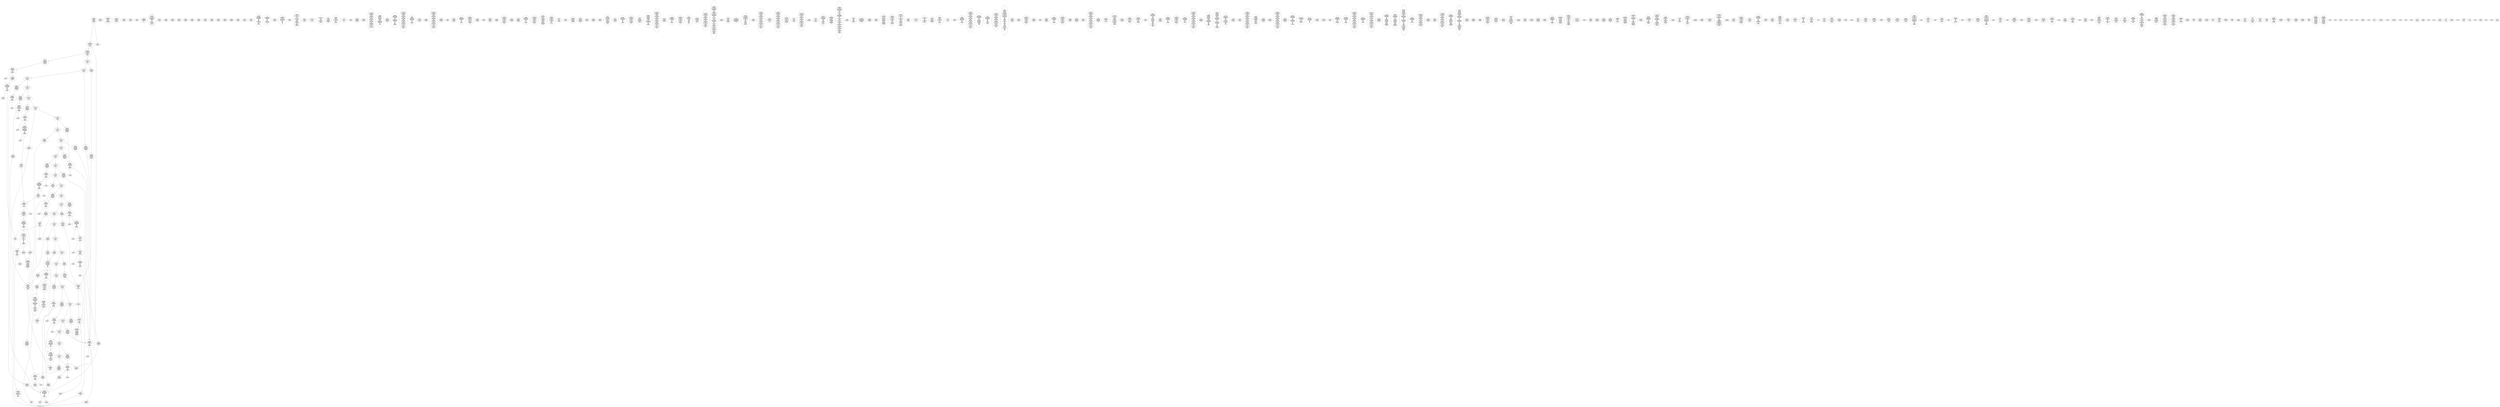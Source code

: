 /* Generated by GvGen v.1.0 (https://www.github.com/stricaud/gvgen) */

digraph G {
compound=true;
   node1 [label="[anywhere]"];
   node2 [label="# 0x0
PUSHX Data
PUSHX Data
MSTORE
CALLVALUE
ISZERO
PUSHX Data
JUMPI
"];
   node3 [label="# 0xc
PUSHX Data
REVERT
"];
   node4 [label="# 0x10
JUMPDEST
PUSHX LogicData
CALLDATASIZE
LT
PUSHX Data
JUMPI
"];
   node5 [label="# 0x1a
PUSHX Data
CALLDATALOAD
PUSHX BitData
SHR
PUSHX LogicData
EQ
PUSHX Data
JUMPI
"];
   node6 [label="# 0x2b
PUSHX LogicData
EQ
PUSHX Data
JUMPI
"];
   node7 [label="# 0x36
PUSHX LogicData
EQ
PUSHX Data
JUMPI
"];
   node8 [label="# 0x41
PUSHX LogicData
EQ
PUSHX Data
JUMPI
"];
   node9 [label="# 0x4c
PUSHX LogicData
EQ
PUSHX Data
JUMPI
"];
   node10 [label="# 0x57
PUSHX LogicData
EQ
PUSHX Data
JUMPI
"];
   node11 [label="# 0x62
PUSHX LogicData
EQ
PUSHX Data
JUMPI
"];
   node12 [label="# 0x6d
PUSHX LogicData
EQ
PUSHX Data
JUMPI
"];
   node13 [label="# 0x78
PUSHX LogicData
EQ
PUSHX Data
JUMPI
"];
   node14 [label="# 0x83
PUSHX LogicData
EQ
PUSHX Data
JUMPI
"];
   node15 [label="# 0x8e
PUSHX LogicData
EQ
PUSHX Data
JUMPI
"];
   node16 [label="# 0x99
PUSHX LogicData
EQ
PUSHX Data
JUMPI
"];
   node17 [label="# 0xa4
PUSHX LogicData
EQ
PUSHX Data
JUMPI
"];
   node18 [label="# 0xaf
PUSHX LogicData
EQ
PUSHX Data
JUMPI
"];
   node19 [label="# 0xba
PUSHX LogicData
EQ
PUSHX Data
JUMPI
"];
   node20 [label="# 0xc5
PUSHX LogicData
EQ
PUSHX Data
JUMPI
"];
   node21 [label="# 0xd0
PUSHX LogicData
EQ
PUSHX Data
JUMPI
"];
   node22 [label="# 0xdb
PUSHX LogicData
EQ
PUSHX Data
JUMPI
"];
   node23 [label="# 0xe6
PUSHX LogicData
EQ
PUSHX Data
JUMPI
"];
   node24 [label="# 0xf1
PUSHX LogicData
EQ
PUSHX Data
JUMPI
"];
   node25 [label="# 0xfc
PUSHX LogicData
EQ
PUSHX Data
JUMPI
"];
   node26 [label="# 0x107
PUSHX LogicData
EQ
PUSHX Data
JUMPI
"];
   node27 [label="# 0x112
PUSHX LogicData
EQ
PUSHX Data
JUMPI
"];
   node28 [label="# 0x11d
PUSHX LogicData
EQ
PUSHX Data
JUMPI
"];
   node29 [label="# 0x128
PUSHX LogicData
EQ
PUSHX Data
JUMPI
"];
   node30 [label="# 0x133
PUSHX LogicData
EQ
PUSHX Data
JUMPI
"];
   node31 [label="# 0x13e
PUSHX LogicData
EQ
PUSHX Data
JUMPI
"];
   node32 [label="# 0x149
PUSHX LogicData
EQ
PUSHX Data
JUMPI
"];
   node33 [label="# 0x154
PUSHX LogicData
EQ
PUSHX Data
JUMPI
"];
   node34 [label="# 0x15f
JUMPDEST
PUSHX Data
REVERT
"];
   node35 [label="# 0x164
JUMPDEST
PUSHX Data
PUSHX Data
CALLDATASIZE
PUSHX Data
PUSHX Data
JUMP
"];
   node36 [label="# 0x172
JUMPDEST
PUSHX Data
JUMP
"];
   node37 [label="# 0x177
JUMPDEST
PUSHX MemData
MLOAD
ISZERO
ISZERO
MSTORE
PUSHX ArithData
ADD
"];
   node38 [label="# 0x183
JUMPDEST
PUSHX MemData
MLOAD
SUB
RETURN
"];
   node39 [label="# 0x18c
JUMPDEST
PUSHX Data
PUSHX Data
JUMP
"];
   node40 [label="# 0x194
JUMPDEST
PUSHX MemData
MLOAD
PUSHX Data
PUSHX Data
JUMP
"];
   node41 [label="# 0x1a1
JUMPDEST
PUSHX Data
PUSHX Data
CALLDATASIZE
PUSHX Data
PUSHX Data
JUMP
"];
   node42 [label="# 0x1af
JUMPDEST
PUSHX Data
JUMP
"];
   node43 [label="# 0x1b4
JUMPDEST
PUSHX MemData
MLOAD
PUSHX ArithData
PUSHX BitData
PUSHX BitData
SHL
SUB
AND
MSTORE
PUSHX ArithData
ADD
PUSHX Data
JUMP
"];
   node44 [label="# 0x1cc
JUMPDEST
PUSHX Data
PUSHX Data
CALLDATASIZE
PUSHX Data
PUSHX Data
JUMP
"];
   node45 [label="# 0x1da
JUMPDEST
PUSHX Data
JUMP
"];
   node46 [label="# 0x1df
JUMPDEST
STOP
"];
   node47 [label="# 0x1e1
JUMPDEST
PUSHX Data
PUSHX Data
CALLDATASIZE
PUSHX Data
PUSHX Data
JUMP
"];
   node48 [label="# 0x1ef
JUMPDEST
PUSHX BitData
PUSHX BitData
SHL
JUMP
"];
   node49 [label="# 0x200
JUMPDEST
PUSHX MemData
MLOAD
PUSHX ArithData
PUSHX BitData
PUSHX BitData
SHL
SUB
NOT
AND
MSTORE
PUSHX ArithData
ADD
PUSHX Data
JUMP
"];
   node50 [label="# 0x219
JUMPDEST
PUSHX Data
PUSHX Data
CALLDATASIZE
PUSHX Data
PUSHX Data
JUMP
"];
   node51 [label="# 0x227
JUMPDEST
PUSHX Data
JUMP
"];
   node52 [label="# 0x22c
JUMPDEST
PUSHX StorData
SLOAD
"];
   node53 [label="# 0x230
JUMPDEST
PUSHX MemData
MLOAD
MSTORE
PUSHX ArithData
ADD
PUSHX Data
JUMP
"];
   node54 [label="# 0x23e
JUMPDEST
PUSHX Data
PUSHX Data
CALLDATASIZE
PUSHX Data
PUSHX Data
JUMP
"];
   node55 [label="# 0x24c
JUMPDEST
PUSHX Data
JUMP
"];
   node56 [label="# 0x251
JUMPDEST
PUSHX Data
PUSHX StorData
SLOAD
JUMP
"];
   node57 [label="# 0x25a
JUMPDEST
PUSHX Data
PUSHX Data
CALLDATASIZE
PUSHX Data
PUSHX Data
JUMP
"];
   node58 [label="# 0x268
JUMPDEST
PUSHX Data
JUMP
"];
   node59 [label="# 0x26d
JUMPDEST
PUSHX Data
PUSHX Data
CALLDATASIZE
PUSHX Data
PUSHX Data
JUMP
"];
   node60 [label="# 0x27b
JUMPDEST
PUSHX Data
JUMP
"];
   node61 [label="# 0x280
JUMPDEST
PUSHX Data
PUSHX Data
CALLDATASIZE
PUSHX Data
PUSHX Data
JUMP
"];
   node62 [label="# 0x28e
JUMPDEST
PUSHX Data
JUMP
"];
   node63 [label="# 0x293
JUMPDEST
PUSHX Data
PUSHX Data
CALLDATASIZE
PUSHX Data
PUSHX Data
JUMP
"];
   node64 [label="# 0x2a1
JUMPDEST
PUSHX Data
JUMP
"];
   node65 [label="# 0x2a6
JUMPDEST
PUSHX Data
PUSHX StorData
SLOAD
JUMP
"];
   node66 [label="# 0x2af
JUMPDEST
PUSHX Data
PUSHX Data
CALLDATASIZE
PUSHX Data
PUSHX Data
JUMP
"];
   node67 [label="# 0x2bd
JUMPDEST
PUSHX Data
JUMP
"];
   node68 [label="# 0x2c2
JUMPDEST
PUSHX Data
PUSHX Data
CALLDATASIZE
PUSHX Data
PUSHX Data
JUMP
"];
   node69 [label="# 0x2d0
JUMPDEST
PUSHX Data
JUMP
"];
   node70 [label="# 0x2d5
JUMPDEST
PUSHX Data
PUSHX Data
JUMP
"];
   node71 [label="# 0x2dd
JUMPDEST
PUSHX Data
PUSHX Data
CALLDATASIZE
PUSHX Data
PUSHX Data
JUMP
"];
   node72 [label="# 0x2eb
JUMPDEST
PUSHX Data
JUMP
"];
   node73 [label="# 0x2f0
JUMPDEST
PUSHX Data
PUSHX Data
JUMP
"];
   node74 [label="# 0x2f8
JUMPDEST
PUSHX Data
PUSHX Data
JUMP
"];
   node75 [label="# 0x300
JUMPDEST
PUSHX Data
PUSHX Data
JUMP
"];
   node76 [label="# 0x308
JUMPDEST
PUSHX Data
PUSHX StorData
SLOAD
JUMP
"];
   node77 [label="# 0x311
JUMPDEST
PUSHX Data
PUSHX Data
CALLDATASIZE
PUSHX Data
PUSHX Data
JUMP
"];
   node78 [label="# 0x31f
JUMPDEST
PUSHX Data
JUMP
"];
   node79 [label="# 0x324
JUMPDEST
PUSHX Data
PUSHX Data
CALLDATASIZE
PUSHX Data
PUSHX Data
JUMP
"];
   node80 [label="# 0x332
JUMPDEST
PUSHX Data
JUMP
"];
   node81 [label="# 0x337
JUMPDEST
PUSHX Data
PUSHX Data
CALLDATASIZE
PUSHX Data
PUSHX Data
JUMP
"];
   node82 [label="# 0x345
JUMPDEST
PUSHX Data
JUMP
"];
   node83 [label="# 0x34a
JUMPDEST
PUSHX Data
PUSHX Data
CALLDATASIZE
PUSHX Data
PUSHX Data
JUMP
"];
   node84 [label="# 0x358
JUMPDEST
PUSHX Data
JUMP
"];
   node85 [label="# 0x35d
JUMPDEST
PUSHX StorData
SLOAD
PUSHX Data
PUSHX ArithData
PUSHX BitData
PUSHX BitData
SHL
SUB
AND
JUMP
"];
   node86 [label="# 0x370
JUMPDEST
PUSHX Data
PUSHX Data
CALLDATASIZE
PUSHX Data
PUSHX Data
JUMP
"];
   node87 [label="# 0x37e
JUMPDEST
PUSHX Data
JUMP
"];
   node88 [label="# 0x383
JUMPDEST
PUSHX Data
PUSHX Data
CALLDATASIZE
PUSHX Data
PUSHX Data
JUMP
"];
   node89 [label="# 0x391
JUMPDEST
PUSHX Data
JUMP
"];
   node90 [label="# 0x396
JUMPDEST
PUSHX Data
PUSHX ArithData
PUSHX BitData
PUSHX BitData
SHL
SUB
NOT
AND
PUSHX BitData
PUSHX BitData
SHL
EQ
PUSHX Data
JUMPI
"];
   node91 [label="# 0x3b2
PUSHX ArithData
PUSHX BitData
PUSHX BitData
SHL
SUB
NOT
AND
PUSHX BitData
PUSHX BitData
SHL
EQ
"];
   node92 [label="# 0x3c7
JUMPDEST
PUSHX Data
JUMPI
"];
   node93 [label="# 0x3cd
PUSHX BitData
PUSHX BitData
SHL
PUSHX ArithData
PUSHX BitData
PUSHX BitData
SHL
SUB
NOT
AND
EQ
"];
   node94 [label="# 0x3e2
JUMPDEST
JUMP
"];
   node95 [label="# 0x3e8
JUMPDEST
PUSHX Data
PUSHX StorData
SLOAD
PUSHX Data
PUSHX Data
JUMP
"];
   node96 [label="# 0x3f7
JUMPDEST
PUSHX ArithData
ADD
PUSHX ArithData
DIV
MUL
PUSHX ArithData
ADD
PUSHX MemData
MLOAD
ADD
PUSHX Data
MSTORE
MSTORE
PUSHX ArithData
ADD
SLOAD
PUSHX Data
PUSHX Data
JUMP
"];
   node97 [label="# 0x423
JUMPDEST
ISZERO
PUSHX Data
JUMPI
"];
   node98 [label="# 0x42a
PUSHX LogicData
LT
PUSHX Data
JUMPI
"];
   node99 [label="# 0x432
PUSHX ArithData
SLOAD
DIV
MUL
MSTORE
PUSHX ArithData
ADD
PUSHX Data
JUMP
"];
   node100 [label="# 0x445
JUMPDEST
ADD
PUSHX Data
MSTORE
PUSHX Data
PUSHX Data
SHA3
"];
   node101 [label="# 0x453
JUMPDEST
SLOAD
MSTORE
PUSHX ArithData
ADD
PUSHX ArithData
ADD
GT
PUSHX Data
JUMPI
"];
   node102 [label="# 0x467
SUB
PUSHX BitData
AND
ADD
"];
   node103 [label="# 0x470
JUMPDEST
JUMP
"];
   node104 [label="# 0x47a
JUMPDEST
PUSHX Data
PUSHX Data
PUSHX Data
JUMP
"];
   node105 [label="# 0x485
JUMPDEST
PUSHX Data
JUMPI
"];
   node106 [label="# 0x48a
PUSHX MemData
MLOAD
PUSHX BitData
PUSHX BitData
SHL
MSTORE
PUSHX Data
PUSHX ArithData
ADD
MSTORE
PUSHX Data
PUSHX ArithData
ADD
MSTORE
PUSHX Data
PUSHX ArithData
ADD
MSTORE
PUSHX BitData
PUSHX BitData
SHL
PUSHX ArithData
ADD
MSTORE
PUSHX ArithData
ADD
"];
   node107 [label="# 0x4e2
JUMPDEST
PUSHX MemData
MLOAD
SUB
REVERT
"];
   node108 [label="# 0x4eb
JUMPDEST
PUSHX Data
MSTORE
PUSHX Data
PUSHX Data
MSTORE
PUSHX Data
SHA3
SLOAD
PUSHX ArithData
PUSHX BitData
PUSHX BitData
SHL
SUB
AND
JUMP
"];
   node109 [label="# 0x507
JUMPDEST
PUSHX Data
PUSHX Data
PUSHX Data
JUMP
"];
   node110 [label="# 0x512
JUMPDEST
PUSHX ArithData
PUSHX BitData
PUSHX BitData
SHL
SUB
AND
PUSHX ArithData
PUSHX BitData
PUSHX BitData
SHL
SUB
AND
EQ
ISZERO
PUSHX Data
JUMPI
"];
   node111 [label="# 0x52f
PUSHX MemData
MLOAD
PUSHX BitData
PUSHX BitData
SHL
MSTORE
PUSHX Data
PUSHX ArithData
ADD
MSTORE
PUSHX Data
PUSHX ArithData
ADD
MSTORE
PUSHX Data
PUSHX ArithData
ADD
MSTORE
PUSHX BitData
PUSHX BitData
SHL
PUSHX ArithData
ADD
MSTORE
PUSHX ArithData
ADD
PUSHX Data
JUMP
"];
   node112 [label="# 0x580
JUMPDEST
CALLER
PUSHX ArithData
PUSHX BitData
PUSHX BitData
SHL
SUB
AND
EQ
PUSHX Data
JUMPI
"];
   node113 [label="# 0x592
PUSHX Data
CALLER
PUSHX Data
JUMP
"];
   node114 [label="# 0x59c
JUMPDEST
PUSHX Data
JUMPI
"];
   node115 [label="# 0x5a1
PUSHX MemData
MLOAD
PUSHX BitData
PUSHX BitData
SHL
MSTORE
PUSHX Data
PUSHX ArithData
ADD
MSTORE
PUSHX Data
PUSHX ArithData
ADD
MSTORE
PUSHX Data
PUSHX ArithData
ADD
MSTORE
PUSHX BitData
PUSHX BitData
SHL
PUSHX ArithData
ADD
MSTORE
PUSHX ArithData
ADD
PUSHX Data
JUMP
"];
   node116 [label="# 0x609
JUMPDEST
PUSHX Data
PUSHX Data
JUMP
"];
   node117 [label="# 0x613
JUMPDEST
JUMP
"];
   node118 [label="# 0x618
JUMPDEST
CALLER
PUSHX Data
PUSHX Data
JUMP
"];
   node119 [label="# 0x621
JUMPDEST
PUSHX ArithData
PUSHX BitData
PUSHX BitData
SHL
SUB
AND
EQ
PUSHX Data
JUMPI
"];
   node120 [label="# 0x630
PUSHX MemData
MLOAD
PUSHX BitData
PUSHX BitData
SHL
MSTORE
PUSHX ArithData
ADD
PUSHX Data
PUSHX Data
JUMP
"];
   node121 [label="# 0x647
JUMPDEST
PUSHX Data
PUSHX Data
JUMP
"];
   node122 [label="# 0x651
JUMPDEST
JUMP
"];
   node123 [label="# 0x655
JUMPDEST
PUSHX Data
CALLER
PUSHX Data
JUMP
"];
   node124 [label="# 0x65f
JUMPDEST
PUSHX Data
JUMPI
"];
   node125 [label="# 0x664
PUSHX MemData
MLOAD
PUSHX BitData
PUSHX BitData
SHL
MSTORE
PUSHX ArithData
ADD
PUSHX Data
PUSHX Data
JUMP
"];
   node126 [label="# 0x67b
JUMPDEST
PUSHX Data
PUSHX Data
JUMP
"];
   node127 [label="# 0x686
JUMPDEST
CALLER
PUSHX Data
PUSHX Data
JUMP
"];
   node128 [label="# 0x68f
JUMPDEST
PUSHX ArithData
PUSHX BitData
PUSHX BitData
SHL
SUB
AND
EQ
PUSHX Data
JUMPI
"];
   node129 [label="# 0x69e
PUSHX MemData
MLOAD
PUSHX BitData
PUSHX BitData
SHL
MSTORE
PUSHX ArithData
ADD
PUSHX Data
PUSHX Data
JUMP
"];
   node130 [label="# 0x6b5
JUMPDEST
PUSHX StorData
SLOAD
CALLER
PUSHX MemData
MLOAD
PUSHX Data
PUSHX Data
CODECOPY
MLOAD
MSTORE
PUSHX Data
PUSHX Data
PUSHX Data
JUMP
"];
   node131 [label="# 0x6d5
JUMPDEST
PUSHX MemData
MLOAD
MSTORE
PUSHX ArithData
ADD
PUSHX MemData
MLOAD
SUB
LOGX
PUSHX Data
"];
   node132 [label="# 0x6e9
JUMPDEST
LT
ISZERO
PUSHX Data
JUMPI
"];
   node133 [label="# 0x6f2
PUSHX Data
CALLER
"];
   node134 [label="# 0x6f6
JUMPDEST
PUSHX StorData
SLOAD
PUSHX Data
PUSHX Data
PUSHX Data
JUMP
"];
   node135 [label="# 0x706
JUMPDEST
SSTORE
PUSHX Data
PUSHX Data
PUSHX Data
JUMP
"];
   node136 [label="# 0x715
JUMPDEST
PUSHX Data
JUMP
"];
   node137 [label="# 0x71a
JUMPDEST
PUSHX Data
PUSHX Data
JUMP
"];
   node138 [label="# 0x724
JUMPDEST
PUSHX Data
JUMP
"];
   node139 [label="# 0x72c
JUMPDEST
PUSHX Data
PUSHX MemData
MLOAD
PUSHX ArithData
ADD
PUSHX Data
MSTORE
PUSHX Data
MSTORE
PUSHX Data
JUMP
"];
   node140 [label="# 0x747
JUMPDEST
CALLER
PUSHX Data
PUSHX Data
JUMP
"];
   node141 [label="# 0x750
JUMPDEST
PUSHX ArithData
PUSHX BitData
PUSHX BitData
SHL
SUB
AND
EQ
PUSHX Data
JUMPI
"];
   node142 [label="# 0x75f
PUSHX MemData
MLOAD
PUSHX BitData
PUSHX BitData
SHL
MSTORE
PUSHX ArithData
ADD
PUSHX Data
PUSHX Data
JUMP
"];
   node143 [label="# 0x776
JUMPDEST
MLOAD
PUSHX Data
PUSHX Data
PUSHX ArithData
ADD
PUSHX Data
JUMP
"];
   node144 [label="# 0x789
JUMPDEST
PUSHX Data
MSTORE
PUSHX Data
PUSHX Data
MSTORE
PUSHX Data
SHA3
SLOAD
PUSHX ArithData
PUSHX BitData
PUSHX BitData
SHL
SUB
AND
PUSHX Data
JUMPI
"];
   node145 [label="# 0x7a7
PUSHX MemData
MLOAD
PUSHX BitData
PUSHX BitData
SHL
MSTORE
PUSHX Data
PUSHX ArithData
ADD
MSTORE
PUSHX Data
PUSHX ArithData
ADD
MSTORE
PUSHX Data
PUSHX ArithData
ADD
MSTORE
PUSHX BitData
PUSHX BitData
SHL
PUSHX ArithData
ADD
MSTORE
PUSHX ArithData
ADD
PUSHX Data
JUMP
"];
   node146 [label="# 0x800
JUMPDEST
CALLER
PUSHX Data
PUSHX Data
JUMP
"];
   node147 [label="# 0x809
JUMPDEST
PUSHX ArithData
PUSHX BitData
PUSHX BitData
SHL
SUB
AND
EQ
PUSHX Data
JUMPI
"];
   node148 [label="# 0x818
PUSHX MemData
MLOAD
PUSHX BitData
PUSHX BitData
SHL
MSTORE
PUSHX ArithData
ADD
PUSHX Data
PUSHX Data
JUMP
"];
   node149 [label="# 0x82f
JUMPDEST
PUSHX StorData
SLOAD
PUSHX BitData
NOT
AND
ISZERO
ISZERO
OR
SSTORE
JUMP
"];
   node150 [label="# 0x842
JUMPDEST
PUSHX StorData
SLOAD
PUSHX BitData
AND
PUSHX Data
JUMPI
"];
   node151 [label="# 0x84d
PUSHX MemData
MLOAD
PUSHX BitData
PUSHX BitData
SHL
MSTORE
PUSHX Data
PUSHX ArithData
ADD
MSTORE
PUSHX Data
PUSHX ArithData
ADD
MSTORE
PUSHX BitData
PUSHX BitData
SHL
PUSHX ArithData
ADD
MSTORE
PUSHX ArithData
ADD
PUSHX Data
JUMP
"];
   node152 [label="# 0x882
JUMPDEST
PUSHX StorData
SLOAD
PUSHX ArithData
PUSHX BitData
PUSHX BitData
SHL
SUB
AND
PUSHX BitData
CALLER
PUSHX MemData
MLOAD
PUSHX ArithData
PUSHX BitData
PUSHX BitData
SHL
SUB
NOT
PUSHX BitData
SHL
AND
MSTORE
PUSHX ArithData
PUSHX BitData
PUSHX BitData
SHL
SUB
AND
PUSHX ArithData
ADD
MSTORE
ADDRESS
PUSHX ArithData
ADD
MSTORE
PUSHX ArithData
ADD
PUSHX Data
PUSHX MemData
MLOAD
SUB
EXTCODESIZE
ISZERO
ISZERO
PUSHX Data
JUMPI
"];
   node153 [label="# 0x8d5
PUSHX Data
REVERT
"];
   node154 [label="# 0x8d9
JUMPDEST
GAS
STATICCALL
ISZERO
ISZERO
PUSHX Data
JUMPI
"];
   node155 [label="# 0x8e4
RETURNDATASIZE
PUSHX Data
RETURNDATACOPY
RETURNDATASIZE
PUSHX Data
REVERT
"];
   node156 [label="# 0x8ed
JUMPDEST
PUSHX MemData
MLOAD
RETURNDATASIZE
PUSHX BitData
NOT
PUSHX ArithData
ADD
AND
ADD
PUSHX Data
MSTORE
ADD
PUSHX Data
PUSHX Data
JUMP
"];
   node157 [label="# 0x911
JUMPDEST
PUSHX Data
JUMPI
"];
   node158 [label="# 0x916
PUSHX MemData
MLOAD
PUSHX BitData
PUSHX BitData
SHL
MSTORE
PUSHX Data
PUSHX ArithData
ADD
MSTORE
PUSHX Data
PUSHX ArithData
ADD
MSTORE
PUSHX Data
PUSHX ArithData
ADD
MSTORE
PUSHX BitData
PUSHX BitData
SHL
PUSHX ArithData
ADD
MSTORE
PUSHX ArithData
ADD
PUSHX Data
JUMP
"];
   node159 [label="# 0x96e
JUMPDEST
PUSHX LogicData
EQ
PUSHX Data
JUMPI
"];
   node160 [label="# 0x977
PUSHX MemData
MLOAD
PUSHX BitData
PUSHX BitData
SHL
MSTORE
PUSHX Data
PUSHX ArithData
ADD
MSTORE
PUSHX Data
PUSHX ArithData
ADD
MSTORE
PUSHX Data
PUSHX ArithData
ADD
MSTORE
PUSHX BitData
PUSHX BitData
SHL
PUSHX ArithData
ADD
MSTORE
PUSHX ArithData
ADD
PUSHX Data
JUMP
"];
   node161 [label="# 0x9ca
JUMPDEST
PUSHX StorData
SLOAD
PUSHX StorData
SLOAD
PUSHX Data
PUSHX Data
PUSHX Data
JUMP
"];
   node162 [label="# 0x9db
JUMPDEST
GT
ISZERO
PUSHX Data
JUMPI
"];
   node163 [label="# 0x9e2
PUSHX MemData
MLOAD
PUSHX BitData
PUSHX BitData
SHL
MSTORE
PUSHX Data
PUSHX ArithData
ADD
MSTORE
PUSHX Data
PUSHX ArithData
ADD
MSTORE
PUSHX BitData
PUSHX BitData
SHL
PUSHX ArithData
ADD
MSTORE
PUSHX ArithData
ADD
PUSHX Data
JUMP
"];
   node164 [label="# 0xa1c
JUMPDEST
PUSHX Data
"];
   node165 [label="# 0xa1f
JUMPDEST
LT
ISZERO
PUSHX Data
JUMPI
"];
   node166 [label="# 0xa28
PUSHX StorData
SLOAD
PUSHX ArithData
PUSHX BitData
PUSHX BitData
SHL
SUB
AND
PUSHX Data
CALLER
ADDRESS
LT
PUSHX Data
JUMPI
"];
   node167 [label="# 0xa45
PUSHX BitData
PUSHX BitData
SHL
PUSHX Data
MSTORE
PUSHX Data
PUSHX Data
MSTORE
PUSHX Data
PUSHX Data
REVERT
"];
   node168 [label="# 0xa5a
JUMPDEST
PUSHX MemData
MLOAD
PUSHX ArithData
PUSHX BitData
PUSHX BitData
SHL
SUB
NOT
PUSHX BitData
SHL
AND
MSTORE
PUSHX ArithData
PUSHX BitData
PUSHX BitData
SHL
SUB
AND
PUSHX ArithData
ADD
MSTORE
AND
PUSHX ArithData
ADD
MSTORE
PUSHX ArithData
MUL
ADD
CALLDATALOAD
PUSHX ArithData
ADD
MSTORE
PUSHX ArithData
ADD
PUSHX Data
PUSHX MemData
MLOAD
SUB
PUSHX Data
EXTCODESIZE
ISZERO
ISZERO
PUSHX Data
JUMPI
"];
   node169 [label="# 0xaad
PUSHX Data
REVERT
"];
   node170 [label="# 0xab1
JUMPDEST
GAS
CALL
ISZERO
ISZERO
PUSHX Data
JUMPI
"];
   node171 [label="# 0xabc
RETURNDATASIZE
PUSHX Data
RETURNDATACOPY
RETURNDATASIZE
PUSHX Data
REVERT
"];
   node172 [label="# 0xac5
JUMPDEST
PUSHX Data
PUSHX Data
JUMP
"];
   node173 [label="# 0xad4
JUMPDEST
PUSHX Data
JUMP
"];
   node174 [label="# 0xadc
JUMPDEST
PUSHX StorData
SLOAD
CALLER
PUSHX MemData
MLOAD
PUSHX Data
PUSHX Data
CODECOPY
MLOAD
MSTORE
PUSHX Data
PUSHX Data
PUSHX Data
JUMP
"];
   node175 [label="# 0xafd
JUMPDEST
PUSHX MemData
MLOAD
MSTORE
PUSHX ArithData
ADD
PUSHX MemData
MLOAD
SUB
LOGX
PUSHX Data
CALLER
PUSHX Data
JUMP
"];
   node176 [label="# 0xb17
JUMPDEST
PUSHX StorData
SLOAD
PUSHX Data
PUSHX Data
JUMP
"];
   node177 [label="# 0xb24
JUMPDEST
PUSHX ArithData
ADD
PUSHX ArithData
DIV
MUL
PUSHX ArithData
ADD
PUSHX MemData
MLOAD
ADD
PUSHX Data
MSTORE
MSTORE
PUSHX ArithData
ADD
SLOAD
PUSHX Data
PUSHX Data
JUMP
"];
   node178 [label="# 0xb50
JUMPDEST
ISZERO
PUSHX Data
JUMPI
"];
   node179 [label="# 0xb57
PUSHX LogicData
LT
PUSHX Data
JUMPI
"];
   node180 [label="# 0xb5f
PUSHX ArithData
SLOAD
DIV
MUL
MSTORE
PUSHX ArithData
ADD
PUSHX Data
JUMP
"];
   node181 [label="# 0xb72
JUMPDEST
ADD
PUSHX Data
MSTORE
PUSHX Data
PUSHX Data
SHA3
"];
   node182 [label="# 0xb80
JUMPDEST
SLOAD
MSTORE
PUSHX ArithData
ADD
PUSHX ArithData
ADD
GT
PUSHX Data
JUMPI
"];
   node183 [label="# 0xb94
SUB
PUSHX BitData
AND
ADD
"];
   node184 [label="# 0xb9d
JUMPDEST
JUMP
"];
   node185 [label="# 0xba5
JUMPDEST
PUSHX Data
PUSHX ArithData
PUSHX BitData
PUSHX BitData
SHL
SUB
AND
PUSHX Data
JUMPI
"];
   node186 [label="# 0xbb6
PUSHX MemData
MLOAD
PUSHX BitData
PUSHX BitData
SHL
MSTORE
PUSHX Data
PUSHX ArithData
ADD
MSTORE
PUSHX Data
PUSHX ArithData
ADD
MSTORE
PUSHX Data
PUSHX ArithData
ADD
MSTORE
PUSHX BitData
PUSHX BitData
SHL
PUSHX ArithData
ADD
MSTORE
PUSHX ArithData
ADD
PUSHX Data
JUMP
"];
   node187 [label="# 0xc10
JUMPDEST
PUSHX ArithData
PUSHX BitData
PUSHX BitData
SHL
SUB
AND
PUSHX Data
MSTORE
PUSHX Data
PUSHX Data
MSTORE
PUSHX Data
SHA3
SLOAD
JUMP
"];
   node188 [label="# 0xc2c
JUMPDEST
CALLER
PUSHX Data
PUSHX Data
JUMP
"];
   node189 [label="# 0xc35
JUMPDEST
PUSHX ArithData
PUSHX BitData
PUSHX BitData
SHL
SUB
AND
EQ
PUSHX Data
JUMPI
"];
   node190 [label="# 0xc44
PUSHX MemData
MLOAD
PUSHX BitData
PUSHX BitData
SHL
MSTORE
PUSHX ArithData
ADD
PUSHX Data
PUSHX Data
JUMP
"];
   node191 [label="# 0xc5b
JUMPDEST
PUSHX Data
PUSHX Data
PUSHX Data
JUMP
"];
   node192 [label="# 0xc65
JUMPDEST
JUMP
"];
   node193 [label="# 0xc67
JUMPDEST
PUSHX StorData
SLOAD
PUSHX ArithData
PUSHX BitData
PUSHX BitData
SHL
SUB
AND
JUMP
"];
   node194 [label="# 0xc76
JUMPDEST
PUSHX Data
PUSHX StorData
SLOAD
PUSHX Data
PUSHX Data
JUMP
"];
   node195 [label="# 0xc85
JUMPDEST
PUSHX ArithData
PUSHX BitData
PUSHX BitData
SHL
SUB
AND
CALLER
EQ
ISZERO
PUSHX Data
JUMPI
"];
   node196 [label="# 0xc97
PUSHX MemData
MLOAD
PUSHX BitData
PUSHX BitData
SHL
MSTORE
PUSHX Data
PUSHX ArithData
ADD
MSTORE
PUSHX Data
PUSHX ArithData
ADD
MSTORE
PUSHX BitData
PUSHX BitData
SHL
PUSHX ArithData
ADD
MSTORE
PUSHX ArithData
ADD
PUSHX Data
JUMP
"];
   node197 [label="# 0xcda
JUMPDEST
CALLER
PUSHX Data
MSTORE
PUSHX Data
PUSHX ArithData
MSTORE
PUSHX MemData
SHA3
PUSHX ArithData
PUSHX BitData
PUSHX BitData
SHL
SUB
AND
MSTORE
MSTORE
SHA3
SLOAD
PUSHX BitData
NOT
AND
ISZERO
ISZERO
OR
SSTORE
MLOAD
MSTORE
PUSHX Data
ADD
PUSHX MemData
MLOAD
SUB
LOGX
JUMP
"];
   node198 [label="# 0xd46
JUMPDEST
PUSHX Data
CALLER
PUSHX Data
JUMP
"];
   node199 [label="# 0xd50
JUMPDEST
PUSHX Data
JUMPI
"];
   node200 [label="# 0xd55
PUSHX MemData
MLOAD
PUSHX BitData
PUSHX BitData
SHL
MSTORE
PUSHX ArithData
ADD
PUSHX Data
PUSHX Data
JUMP
"];
   node201 [label="# 0xd6c
JUMPDEST
PUSHX Data
PUSHX Data
JUMP
"];
   node202 [label="# 0xd78
JUMPDEST
JUMP
"];
   node203 [label="# 0xd7e
JUMPDEST
CALLER
PUSHX Data
PUSHX Data
JUMP
"];
   node204 [label="# 0xd87
JUMPDEST
PUSHX ArithData
PUSHX BitData
PUSHX BitData
SHL
SUB
AND
EQ
PUSHX Data
JUMPI
"];
   node205 [label="# 0xd96
PUSHX MemData
MLOAD
PUSHX BitData
PUSHX BitData
SHL
MSTORE
PUSHX ArithData
ADD
PUSHX Data
PUSHX Data
JUMP
"];
   node206 [label="# 0xdad
JUMPDEST
PUSHX Data
SSTORE
JUMP
"];
   node207 [label="# 0xdb2
JUMPDEST
PUSHX Data
PUSHX Data
PUSHX Data
JUMP
"];
   node208 [label="# 0xdbd
JUMPDEST
PUSHX Data
JUMPI
"];
   node209 [label="# 0xdc2
PUSHX MemData
MLOAD
PUSHX BitData
PUSHX BitData
SHL
MSTORE
PUSHX Data
PUSHX ArithData
ADD
MSTORE
PUSHX Data
PUSHX ArithData
ADD
MSTORE
PUSHX Data
PUSHX ArithData
ADD
MSTORE
PUSHX BitData
PUSHX BitData
SHL
PUSHX ArithData
ADD
MSTORE
PUSHX ArithData
ADD
PUSHX Data
JUMP
"];
   node210 [label="# 0xe22
JUMPDEST
PUSHX Data
PUSHX Data
PUSHX Data
JUMP
"];
   node211 [label="# 0xe2c
JUMPDEST
PUSHX LogicData
MLOAD
GT
PUSHX Data
JUMPI
"];
   node212 [label="# 0xe38
PUSHX MemData
MLOAD
PUSHX ArithData
ADD
PUSHX Data
MSTORE
PUSHX Data
MSTORE
PUSHX ArithData
ADD
PUSHX BitData
PUSHX BitData
SHL
MSTORE
PUSHX Data
JUMP
"];
   node213 [label="# 0xe5a
JUMPDEST
PUSHX Data
PUSHX Data
JUMP
"];
   node214 [label="# 0xe64
JUMPDEST
PUSHX MemData
MLOAD
PUSHX ArithData
ADD
PUSHX Data
PUSHX Data
JUMP
"];
   node215 [label="# 0xe75
JUMPDEST
PUSHX MemData
MLOAD
PUSHX ArithData
SUB
SUB
MSTORE
PUSHX Data
MSTORE
"];
   node216 [label="# 0xe85
JUMPDEST
JUMP
"];
   node217 [label="# 0xe8c
JUMPDEST
PUSHX ArithData
PUSHX BitData
PUSHX BitData
SHL
SUB
AND
PUSHX Data
MSTORE
PUSHX Data
PUSHX Data
MSTORE
PUSHX Data
SHA3
AND
MSTORE
MSTORE
SHA3
SLOAD
PUSHX BitData
AND
JUMP
"];
   node218 [label="# 0xeba
JUMPDEST
CALLER
PUSHX Data
PUSHX Data
JUMP
"];
   node219 [label="# 0xec3
JUMPDEST
PUSHX ArithData
PUSHX BitData
PUSHX BitData
SHL
SUB
AND
EQ
PUSHX Data
JUMPI
"];
   node220 [label="# 0xed2
PUSHX MemData
MLOAD
PUSHX BitData
PUSHX BitData
SHL
MSTORE
PUSHX ArithData
ADD
PUSHX Data
PUSHX Data
JUMP
"];
   node221 [label="# 0xee9
JUMPDEST
PUSHX ArithData
PUSHX BitData
PUSHX BitData
SHL
SUB
AND
PUSHX Data
JUMPI
"];
   node222 [label="# 0xef8
PUSHX MemData
MLOAD
PUSHX BitData
PUSHX BitData
SHL
MSTORE
PUSHX Data
PUSHX ArithData
ADD
MSTORE
PUSHX Data
PUSHX ArithData
ADD
MSTORE
PUSHX Data
PUSHX ArithData
ADD
MSTORE
PUSHX BitData
PUSHX BitData
SHL
PUSHX ArithData
ADD
MSTORE
PUSHX ArithData
ADD
PUSHX Data
JUMP
"];
   node223 [label="# 0xf4e
JUMPDEST
PUSHX Data
PUSHX Data
JUMP
"];
   node224 [label="# 0xf57
JUMPDEST
JUMP
"];
   node225 [label="# 0xf5a
JUMPDEST
PUSHX Data
MSTORE
PUSHX Data
PUSHX Data
MSTORE
PUSHX Data
SHA3
SLOAD
PUSHX ArithData
PUSHX BitData
PUSHX BitData
SHL
SUB
AND
ISZERO
ISZERO
JUMP
"];
   node226 [label="# 0xf77
JUMPDEST
PUSHX Data
MSTORE
PUSHX Data
PUSHX Data
MSTORE
PUSHX Data
SHA3
SLOAD
PUSHX ArithData
PUSHX BitData
PUSHX BitData
SHL
SUB
NOT
AND
PUSHX ArithData
PUSHX BitData
PUSHX BitData
SHL
SUB
AND
OR
SSTORE
PUSHX Data
PUSHX Data
JUMP
"];
   node227 [label="# 0xfac
JUMPDEST
PUSHX ArithData
PUSHX BitData
PUSHX BitData
SHL
SUB
AND
PUSHX Data
PUSHX MemData
MLOAD
PUSHX MemData
MLOAD
SUB
LOGX
JUMP
"];
   node228 [label="# 0xfe5
JUMPDEST
PUSHX Data
PUSHX Data
JUMP
"];
   node229 [label="# 0xfee
JUMPDEST
PUSHX Data
JUMPI
"];
   node230 [label="# 0xff3
PUSHX MemData
MLOAD
PUSHX BitData
PUSHX BitData
SHL
MSTORE
PUSHX Data
PUSHX ArithData
ADD
MSTORE
PUSHX Data
PUSHX ArithData
ADD
MSTORE
PUSHX Data
PUSHX ArithData
ADD
MSTORE
PUSHX BitData
PUSHX BitData
SHL
PUSHX ArithData
ADD
MSTORE
PUSHX ArithData
ADD
PUSHX Data
JUMP
"];
   node231 [label="# 0x1051
JUMPDEST
PUSHX Data
MSTORE
PUSHX Data
PUSHX ArithData
MSTORE
PUSHX Data
SHA3
MLOAD
PUSHX Data
ADD
PUSHX Data
JUMP
"];
   node232 [label="# 0x1070
JUMPDEST
PUSHX Data
PUSHX Data
PUSHX Data
JUMP
"];
   node233 [label="# 0x107b
JUMPDEST
PUSHX Data
JUMPI
"];
   node234 [label="# 0x1080
PUSHX MemData
MLOAD
PUSHX BitData
PUSHX BitData
SHL
MSTORE
PUSHX Data
PUSHX ArithData
ADD
MSTORE
PUSHX Data
PUSHX ArithData
ADD
MSTORE
PUSHX Data
PUSHX ArithData
ADD
MSTORE
PUSHX BitData
PUSHX BitData
SHL
PUSHX ArithData
ADD
MSTORE
PUSHX ArithData
ADD
PUSHX Data
JUMP
"];
   node235 [label="# 0x10dc
JUMPDEST
PUSHX Data
PUSHX Data
PUSHX Data
JUMP
"];
   node236 [label="# 0x10e7
JUMPDEST
PUSHX ArithData
PUSHX BitData
PUSHX BitData
SHL
SUB
AND
PUSHX ArithData
PUSHX BitData
PUSHX BitData
SHL
SUB
AND
EQ
PUSHX Data
JUMPI
"];
   node237 [label="# 0x1104
PUSHX ArithData
PUSHX BitData
PUSHX BitData
SHL
SUB
AND
PUSHX Data
PUSHX Data
JUMP
"];
   node238 [label="# 0x1117
JUMPDEST
PUSHX ArithData
PUSHX BitData
PUSHX BitData
SHL
SUB
AND
EQ
"];
   node239 [label="# 0x1122
JUMPDEST
PUSHX Data
JUMPI
"];
   node240 [label="# 0x1128
PUSHX Data
PUSHX Data
JUMP
"];
   node241 [label="# 0x1132
JUMPDEST
JUMP
"];
   node242 [label="# 0x113a
JUMPDEST
PUSHX ArithData
PUSHX BitData
PUSHX BitData
SHL
SUB
AND
PUSHX Data
PUSHX Data
JUMP
"];
   node243 [label="# 0x114d
JUMPDEST
PUSHX ArithData
PUSHX BitData
PUSHX BitData
SHL
SUB
AND
EQ
PUSHX Data
JUMPI
"];
   node244 [label="# 0x115c
PUSHX MemData
MLOAD
PUSHX BitData
PUSHX BitData
SHL
MSTORE
PUSHX Data
PUSHX ArithData
ADD
MSTORE
PUSHX Data
PUSHX ArithData
ADD
MSTORE
PUSHX Data
PUSHX ArithData
ADD
MSTORE
PUSHX BitData
PUSHX BitData
SHL
PUSHX ArithData
ADD
MSTORE
PUSHX ArithData
ADD
PUSHX Data
JUMP
"];
   node245 [label="# 0x11b5
JUMPDEST
PUSHX ArithData
PUSHX BitData
PUSHX BitData
SHL
SUB
AND
PUSHX Data
JUMPI
"];
   node246 [label="# 0x11c4
PUSHX MemData
MLOAD
PUSHX BitData
PUSHX BitData
SHL
MSTORE
PUSHX Data
PUSHX ArithData
ADD
MSTORE
PUSHX ArithData
ADD
MSTORE
PUSHX Data
PUSHX ArithData
ADD
MSTORE
PUSHX BitData
PUSHX BitData
SHL
PUSHX ArithData
ADD
MSTORE
PUSHX ArithData
ADD
PUSHX Data
JUMP
"];
   node247 [label="# 0x1217
JUMPDEST
PUSHX Data
PUSHX Data
PUSHX Data
JUMP
"];
   node248 [label="# 0x1222
JUMPDEST
PUSHX ArithData
PUSHX BitData
PUSHX BitData
SHL
SUB
AND
PUSHX Data
MSTORE
PUSHX Data
PUSHX Data
MSTORE
PUSHX Data
SHA3
SLOAD
PUSHX Data
PUSHX Data
PUSHX Data
JUMP
"];
   node249 [label="# 0x124b
JUMPDEST
SSTORE
PUSHX ArithData
PUSHX BitData
PUSHX BitData
SHL
SUB
AND
PUSHX Data
MSTORE
PUSHX Data
PUSHX Data
MSTORE
PUSHX Data
SHA3
SLOAD
PUSHX Data
PUSHX Data
PUSHX Data
JUMP
"];
   node250 [label="# 0x1279
JUMPDEST
SSTORE
PUSHX Data
MSTORE
PUSHX Data
PUSHX Data
MSTORE
PUSHX MemData
SHA3
SLOAD
PUSHX ArithData
PUSHX BitData
PUSHX BitData
SHL
SUB
NOT
AND
PUSHX ArithData
PUSHX BitData
PUSHX BitData
SHL
SUB
AND
OR
SSTORE
MLOAD
AND
PUSHX MemData
MLOAD
PUSHX Data
PUSHX Data
CODECOPY
MLOAD
MSTORE
LOGX
JUMP
"];
   node251 [label="# 0x12c8
JUMPDEST
PUSHX ArithData
PUSHX BitData
PUSHX BitData
SHL
SUB
AND
PUSHX Data
JUMPI
"];
   node252 [label="# 0x12d7
PUSHX MemData
MLOAD
PUSHX BitData
PUSHX BitData
SHL
MSTORE
PUSHX Data
PUSHX ArithData
ADD
MSTORE
PUSHX ArithData
ADD
MSTORE
PUSHX Data
PUSHX ArithData
ADD
MSTORE
PUSHX ArithData
ADD
PUSHX Data
JUMP
"];
   node253 [label="# 0x131e
JUMPDEST
PUSHX Data
PUSHX Data
JUMP
"];
   node254 [label="# 0x1327
JUMPDEST
ISZERO
PUSHX Data
JUMPI
"];
   node255 [label="# 0x132d
PUSHX MemData
MLOAD
PUSHX BitData
PUSHX BitData
SHL
MSTORE
PUSHX Data
PUSHX ArithData
ADD
MSTORE
PUSHX Data
PUSHX ArithData
ADD
MSTORE
PUSHX BitData
PUSHX BitData
SHL
PUSHX ArithData
ADD
MSTORE
PUSHX ArithData
ADD
PUSHX Data
JUMP
"];
   node256 [label="# 0x1373
JUMPDEST
PUSHX ArithData
PUSHX BitData
PUSHX BitData
SHL
SUB
AND
PUSHX Data
MSTORE
PUSHX Data
PUSHX Data
MSTORE
PUSHX Data
SHA3
SLOAD
PUSHX Data
PUSHX Data
PUSHX Data
JUMP
"];
   node257 [label="# 0x139c
JUMPDEST
SSTORE
PUSHX Data
MSTORE
PUSHX Data
PUSHX Data
MSTORE
PUSHX MemData
SHA3
SLOAD
PUSHX ArithData
PUSHX BitData
PUSHX BitData
SHL
SUB
NOT
AND
PUSHX ArithData
PUSHX BitData
PUSHX BitData
SHL
SUB
AND
OR
SSTORE
MLOAD
PUSHX MemData
MLOAD
PUSHX Data
PUSHX Data
CODECOPY
MLOAD
MSTORE
LOGX
JUMP
"];
   node258 [label="# 0x13e8
JUMPDEST
PUSHX StorData
SLOAD
PUSHX ArithData
PUSHX BitData
PUSHX BitData
SHL
SUB
AND
PUSHX ArithData
PUSHX BitData
PUSHX BitData
SHL
SUB
NOT
AND
OR
SSTORE
PUSHX MemData
MLOAD
AND
PUSHX Data
PUSHX Data
LOGX
JUMP
"];
   node259 [label="# 0x143a
JUMPDEST
PUSHX Data
PUSHX Data
JUMP
"];
   node260 [label="# 0x1445
JUMPDEST
PUSHX Data
PUSHX Data
JUMP
"];
   node261 [label="# 0x1451
JUMPDEST
PUSHX Data
JUMPI
"];
   node262 [label="# 0x1456
PUSHX MemData
MLOAD
PUSHX BitData
PUSHX BitData
SHL
MSTORE
PUSHX ArithData
ADD
PUSHX Data
PUSHX Data
JUMP
"];
   node263 [label="# 0x146d
JUMPDEST
PUSHX Data
PUSHX StorData
SLOAD
PUSHX Data
PUSHX Data
JUMP
"];
   node264 [label="# 0x147c
JUMPDEST
PUSHX Data
PUSHX Data
JUMPI
"];
   node265 [label="# 0x1484
PUSHX Data
MLOAD
ADD
MSTORE
PUSHX Data
MSTORE
PUSHX BitData
PUSHX BitData
SHL
PUSHX ArithData
ADD
MSTORE
JUMP
"];
   node266 [label="# 0x14a0
JUMPDEST
PUSHX Data
"];
   node267 [label="# 0x14a4
JUMPDEST
ISZERO
PUSHX Data
JUMPI
"];
   node268 [label="# 0x14ab
PUSHX Data
PUSHX Data
JUMP
"];
   node269 [label="# 0x14b4
JUMPDEST
PUSHX Data
PUSHX Data
PUSHX Data
JUMP
"];
   node270 [label="# 0x14c3
JUMPDEST
PUSHX Data
JUMP
"];
   node271 [label="# 0x14ca
JUMPDEST
PUSHX Data
PUSHX ArithData
PUSHX BitData
PUSHX BitData
SHL
SUB
GT
ISZERO
PUSHX Data
JUMPI
"];
   node272 [label="# 0x14dd
PUSHX BitData
PUSHX BitData
SHL
PUSHX Data
MSTORE
PUSHX Data
PUSHX Data
MSTORE
PUSHX Data
PUSHX Data
REVERT
"];
   node273 [label="# 0x14f2
JUMPDEST
PUSHX MemData
MLOAD
MSTORE
PUSHX ArithData
ADD
PUSHX BitData
NOT
AND
PUSHX ArithData
ADD
ADD
PUSHX Data
MSTORE
ISZERO
PUSHX Data
JUMPI
"];
   node274 [label="# 0x1510
PUSHX ArithData
ADD
CALLDATASIZE
CALLDATACOPY
ADD
"];
   node275 [label="# 0x151c
JUMPDEST
"];
   node276 [label="# 0x1520
JUMPDEST
ISZERO
PUSHX Data
JUMPI
"];
   node277 [label="# 0x1527
PUSHX Data
PUSHX Data
PUSHX Data
JUMP
"];
   node278 [label="# 0x1531
JUMPDEST
PUSHX Data
PUSHX Data
PUSHX Data
JUMP
"];
   node279 [label="# 0x153e
JUMPDEST
PUSHX Data
PUSHX Data
PUSHX Data
JUMP
"];
   node280 [label="# 0x1549
JUMPDEST
PUSHX BitData
SHL
MLOAD
LT
PUSHX Data
JUMPI
"];
   node281 [label="# 0x1557
PUSHX BitData
PUSHX BitData
SHL
PUSHX Data
MSTORE
PUSHX Data
PUSHX Data
MSTORE
PUSHX Data
PUSHX Data
REVERT
"];
   node282 [label="# 0x156c
JUMPDEST
PUSHX ArithData
ADD
ADD
PUSHX ArithData
PUSHX BitData
PUSHX BitData
SHL
SUB
NOT
AND
PUSHX BitData
BYTE
MSTORE8
PUSHX Data
PUSHX Data
PUSHX Data
JUMP
"];
   node283 [label="# 0x158e
JUMPDEST
PUSHX Data
JUMP
"];
   node284 [label="# 0x1595
JUMPDEST
PUSHX Data
PUSHX ArithData
PUSHX BitData
PUSHX BitData
SHL
SUB
AND
EXTCODESIZE
ISZERO
PUSHX Data
JUMPI
"];
   node285 [label="# 0x15a8
PUSHX MemData
MLOAD
PUSHX BitData
PUSHX BitData
SHL
MSTORE
PUSHX ArithData
PUSHX BitData
PUSHX BitData
SHL
SUB
AND
PUSHX Data
PUSHX Data
CALLER
PUSHX ArithData
ADD
PUSHX Data
JUMP
"];
   node286 [label="# 0x15d9
JUMPDEST
PUSHX Data
PUSHX MemData
MLOAD
SUB
PUSHX Data
EXTCODESIZE
ISZERO
ISZERO
PUSHX Data
JUMPI
"];
   node287 [label="# 0x15ef
PUSHX Data
REVERT
"];
   node288 [label="# 0x15f3
JUMPDEST
GAS
CALL
ISZERO
PUSHX Data
JUMPI
"];
   node289 [label="# 0x1601
PUSHX MemData
MLOAD
PUSHX ArithData
RETURNDATASIZE
ADD
PUSHX BitData
NOT
AND
ADD
MSTORE
PUSHX Data
ADD
PUSHX Data
JUMP
"];
   node290 [label="# 0x1620
JUMPDEST
PUSHX Data
"];
   node291 [label="# 0x1623
JUMPDEST
PUSHX Data
JUMPI
"];
   node292 [label="# 0x1628
RETURNDATASIZE
ISZERO
PUSHX Data
JUMPI
"];
   node293 [label="# 0x1630
PUSHX MemData
MLOAD
PUSHX BitData
NOT
PUSHX ArithData
RETURNDATASIZE
ADD
AND
ADD
PUSHX Data
MSTORE
RETURNDATASIZE
MSTORE
RETURNDATASIZE
PUSHX Data
PUSHX ArithData
ADD
RETURNDATACOPY
PUSHX Data
JUMP
"];
   node294 [label="# 0x1651
JUMPDEST
PUSHX Data
"];
   node295 [label="# 0x1656
JUMPDEST
MLOAD
PUSHX Data
JUMPI
"];
   node296 [label="# 0x165e
PUSHX MemData
MLOAD
PUSHX BitData
PUSHX BitData
SHL
MSTORE
PUSHX ArithData
ADD
PUSHX Data
PUSHX Data
JUMP
"];
   node297 [label="# 0x1675
JUMPDEST
MLOAD
PUSHX ArithData
ADD
REVERT
"];
   node298 [label="# 0x167d
JUMPDEST
PUSHX ArithData
PUSHX BitData
PUSHX BitData
SHL
SUB
NOT
AND
PUSHX BitData
PUSHX BitData
SHL
EQ
PUSHX Data
JUMP
"];
   node299 [label="# 0x1697
JUMPDEST
PUSHX Data
JUMP
"];
   node300 [label="# 0x16a2
JUMPDEST
SLOAD
PUSHX Data
PUSHX Data
JUMP
"];
   node301 [label="# 0x16ae
JUMPDEST
PUSHX Data
MSTORE
PUSHX Data
PUSHX Data
SHA3
PUSHX ArithData
ADD
PUSHX Data
DIV
ADD
PUSHX Data
JUMPI
"];
   node302 [label="# 0x16c8
PUSHX Data
SSTORE
PUSHX Data
JUMP
"];
   node303 [label="# 0x16d0
JUMPDEST
PUSHX LogicData
LT
PUSHX Data
JUMPI
"];
   node304 [label="# 0x16d9
MLOAD
PUSHX BitData
NOT
AND
ADD
OR
SSTORE
PUSHX Data
JUMP
"];
   node305 [label="# 0x16e9
JUMPDEST
ADD
PUSHX ArithData
ADD
SSTORE
ISZERO
PUSHX Data
JUMPI
"];
   node306 [label="# 0x16f8
ADD
"];
   node307 [label="# 0x16fb
JUMPDEST
GT
ISZERO
PUSHX Data
JUMPI
"];
   node308 [label="# 0x1704
MLOAD
SSTORE
PUSHX ArithData
ADD
PUSHX ArithData
ADD
PUSHX Data
JUMP
"];
   node309 [label="# 0x1716
JUMPDEST
PUSHX Data
PUSHX Data
JUMP
"];
   node310 [label="# 0x1722
JUMPDEST
JUMP
"];
   node311 [label="# 0x1726
JUMPDEST
"];
   node312 [label="# 0x1727
JUMPDEST
GT
ISZERO
PUSHX Data
JUMPI
"];
   node313 [label="# 0x1730
PUSHX Data
SSTORE
PUSHX ArithData
ADD
PUSHX Data
JUMP
"];
   node314 [label="# 0x173b
JUMPDEST
PUSHX Data
PUSHX ArithData
PUSHX BitData
PUSHX BitData
SHL
SUB
GT
ISZERO
PUSHX Data
JUMPI
"];
   node315 [label="# 0x174e
PUSHX Data
PUSHX Data
JUMP
"];
   node316 [label="# 0x1755
JUMPDEST
PUSHX MemData
MLOAD
PUSHX ArithData
ADD
PUSHX BitData
NOT
AND
PUSHX ArithData
ADD
AND
ADD
GT
LT
OR
ISZERO
PUSHX Data
JUMPI
"];
   node317 [label="# 0x1776
PUSHX Data
PUSHX Data
JUMP
"];
   node318 [label="# 0x177d
JUMPDEST
PUSHX Data
MSTORE
MSTORE
ADD
GT
ISZERO
PUSHX Data
JUMPI
"];
   node319 [label="# 0x1792
PUSHX Data
REVERT
"];
   node320 [label="# 0x1796
JUMPDEST
PUSHX ArithData
ADD
CALLDATACOPY
PUSHX Data
PUSHX ArithData
ADD
ADD
MSTORE
JUMP
"];
   node321 [label="# 0x17b0
JUMPDEST
CALLDATALOAD
PUSHX ArithData
PUSHX BitData
PUSHX BitData
SHL
SUB
AND
EQ
PUSHX Data
JUMPI
"];
   node322 [label="# 0x17c3
PUSHX Data
REVERT
"];
   node323 [label="# 0x17c7
JUMPDEST
JUMP
"];
   node324 [label="# 0x17cc
JUMPDEST
PUSHX Data
PUSHX ArithData
ADD
SLT
PUSHX Data
JUMPI
"];
   node325 [label="# 0x17d9
REVERT
"];
   node326 [label="# 0x17dc
JUMPDEST
PUSHX Data
CALLDATALOAD
PUSHX ArithData
ADD
PUSHX Data
JUMP
"];
   node327 [label="# 0x17eb
JUMPDEST
PUSHX Data
PUSHX LogicData
SUB
SLT
ISZERO
PUSHX Data
JUMPI
"];
   node328 [label="# 0x17f9
REVERT
"];
   node329 [label="# 0x17fc
JUMPDEST
PUSHX Data
PUSHX Data
JUMP
"];
   node330 [label="# 0x1805
JUMPDEST
PUSHX Data
PUSHX LogicData
SUB
SLT
ISZERO
PUSHX Data
JUMPI
"];
   node331 [label="# 0x1814
REVERT
"];
   node332 [label="# 0x1817
JUMPDEST
PUSHX Data
PUSHX Data
JUMP
"];
   node333 [label="# 0x1820
JUMPDEST
PUSHX Data
PUSHX ArithData
ADD
PUSHX Data
JUMP
"];
   node334 [label="# 0x182e
JUMPDEST
JUMP
"];
   node335 [label="# 0x1837
JUMPDEST
PUSHX Data
PUSHX Data
PUSHX LogicData
SUB
SLT
ISZERO
PUSHX Data
JUMPI
"];
   node336 [label="# 0x1848
REVERT
"];
   node337 [label="# 0x184b
JUMPDEST
PUSHX Data
PUSHX Data
JUMP
"];
   node338 [label="# 0x1854
JUMPDEST
PUSHX Data
PUSHX ArithData
ADD
PUSHX Data
JUMP
"];
   node339 [label="# 0x1862
JUMPDEST
PUSHX ArithData
ADD
CALLDATALOAD
JUMP
"];
   node340 [label="# 0x1872
JUMPDEST
PUSHX Data
PUSHX Data
PUSHX Data
PUSHX LogicData
SUB
SLT
ISZERO
PUSHX Data
JUMPI
"];
   node341 [label="# 0x1886
REVERT
"];
   node342 [label="# 0x1889
JUMPDEST
PUSHX Data
PUSHX Data
JUMP
"];
   node343 [label="# 0x1892
JUMPDEST
PUSHX Data
PUSHX ArithData
ADD
PUSHX Data
JUMP
"];
   node344 [label="# 0x18a0
JUMPDEST
PUSHX ArithData
ADD
CALLDATALOAD
PUSHX ArithData
ADD
CALLDATALOAD
PUSHX ArithData
PUSHX BitData
PUSHX BitData
SHL
SUB
GT
ISZERO
PUSHX Data
JUMPI
"];
   node345 [label="# 0x18bf
REVERT
"];
   node346 [label="# 0x18c2
JUMPDEST
ADD
PUSHX ArithData
ADD
SLT
PUSHX Data
JUMPI
"];
   node347 [label="# 0x18d2
REVERT
"];
   node348 [label="# 0x18d5
JUMPDEST
CALLDATALOAD
GT
ISZERO
PUSHX Data
JUMPI
"];
   node349 [label="# 0x18e0
REVERT
"];
   node350 [label="# 0x18e3
JUMPDEST
PUSHX ArithData
ADD
ADD
GT
ISZERO
PUSHX Data
JUMPI
"];
   node351 [label="# 0x18f1
REVERT
"];
   node352 [label="# 0x18f4
JUMPDEST
PUSHX ArithData
ADD
JUMP
"];
   node353 [label="# 0x1907
JUMPDEST
PUSHX Data
PUSHX Data
PUSHX LogicData
SUB
SLT
ISZERO
PUSHX Data
JUMPI
"];
   node354 [label="# 0x1919
REVERT
"];
   node355 [label="# 0x191c
JUMPDEST
PUSHX Data
PUSHX Data
JUMP
"];
   node356 [label="# 0x1925
JUMPDEST
PUSHX Data
PUSHX ArithData
ADD
PUSHX Data
JUMP
"];
   node357 [label="# 0x1933
JUMPDEST
PUSHX ArithData
ADD
CALLDATALOAD
PUSHX ArithData
ADD
CALLDATALOAD
PUSHX ArithData
PUSHX BitData
PUSHX BitData
SHL
SUB
GT
ISZERO
PUSHX Data
JUMPI
"];
   node358 [label="# 0x1951
REVERT
"];
   node359 [label="# 0x1954
JUMPDEST
ADD
PUSHX ArithData
ADD
SGT
PUSHX Data
JUMPI
"];
   node360 [label="# 0x1961
REVERT
"];
   node361 [label="# 0x1964
JUMPDEST
PUSHX Data
CALLDATALOAD
PUSHX ArithData
ADD
PUSHX Data
JUMP
"];
   node362 [label="# 0x1973
JUMPDEST
JUMP
"];
   node363 [label="# 0x197f
JUMPDEST
PUSHX Data
PUSHX LogicData
SUB
SLT
ISZERO
PUSHX Data
JUMPI
"];
   node364 [label="# 0x198e
REVERT
"];
   node365 [label="# 0x1991
JUMPDEST
PUSHX Data
PUSHX Data
JUMP
"];
   node366 [label="# 0x199a
JUMPDEST
PUSHX ArithData
ADD
CALLDATALOAD
PUSHX Data
PUSHX Data
JUMP
"];
   node367 [label="# 0x19aa
JUMPDEST
JUMP
"];
   node368 [label="# 0x19b5
JUMPDEST
PUSHX Data
PUSHX LogicData
SUB
SLT
ISZERO
PUSHX Data
JUMPI
"];
   node369 [label="# 0x19c4
REVERT
"];
   node370 [label="# 0x19c7
JUMPDEST
PUSHX Data
PUSHX Data
JUMP
"];
   node371 [label="# 0x19d0
JUMPDEST
PUSHX ArithData
ADD
CALLDATALOAD
JUMP
"];
   node372 [label="# 0x19de
JUMPDEST
PUSHX Data
PUSHX LogicData
SUB
SLT
ISZERO
PUSHX Data
JUMPI
"];
   node373 [label="# 0x19ed
REVERT
"];
   node374 [label="# 0x19f0
JUMPDEST
CALLDATALOAD
PUSHX ArithData
PUSHX BitData
PUSHX BitData
SHL
SUB
GT
ISZERO
PUSHX Data
JUMPI
"];
   node375 [label="# 0x1a03
REVERT
"];
   node376 [label="# 0x1a06
JUMPDEST
ADD
PUSHX ArithData
ADD
SLT
PUSHX Data
JUMPI
"];
   node377 [label="# 0x1a16
REVERT
"];
   node378 [label="# 0x1a19
JUMPDEST
CALLDATALOAD
GT
ISZERO
PUSHX Data
JUMPI
"];
   node379 [label="# 0x1a24
REVERT
"];
   node380 [label="# 0x1a27
JUMPDEST
PUSHX ArithData
PUSHX BitData
SHL
ADD
ADD
GT
ISZERO
PUSHX Data
JUMPI
"];
   node381 [label="# 0x1a38
REVERT
"];
   node382 [label="# 0x1a3b
JUMPDEST
PUSHX ArithData
ADD
JUMP
"];
   node383 [label="# 0x1a4d
JUMPDEST
PUSHX Data
PUSHX LogicData
SUB
SLT
ISZERO
PUSHX Data
JUMPI
"];
   node384 [label="# 0x1a5b
REVERT
"];
   node385 [label="# 0x1a5e
JUMPDEST
CALLDATALOAD
PUSHX Data
PUSHX Data
JUMP
"];
   node386 [label="# 0x1a69
JUMPDEST
PUSHX Data
PUSHX LogicData
SUB
SLT
ISZERO
PUSHX Data
JUMPI
"];
   node387 [label="# 0x1a77
REVERT
"];
   node388 [label="# 0x1a7a
JUMPDEST
MLOAD
PUSHX Data
PUSHX Data
JUMP
"];
   node389 [label="# 0x1a85
JUMPDEST
PUSHX Data
PUSHX LogicData
SUB
SLT
ISZERO
PUSHX Data
JUMPI
"];
   node390 [label="# 0x1a93
REVERT
"];
   node391 [label="# 0x1a96
JUMPDEST
CALLDATALOAD
PUSHX Data
PUSHX Data
JUMP
"];
   node392 [label="# 0x1aa1
JUMPDEST
PUSHX Data
PUSHX LogicData
SUB
SLT
ISZERO
PUSHX Data
JUMPI
"];
   node393 [label="# 0x1aaf
REVERT
"];
   node394 [label="# 0x1ab2
JUMPDEST
MLOAD
PUSHX Data
PUSHX Data
JUMP
"];
   node395 [label="# 0x1abd
JUMPDEST
PUSHX Data
PUSHX LogicData
SUB
SLT
ISZERO
PUSHX Data
JUMPI
"];
   node396 [label="# 0x1acb
REVERT
"];
   node397 [label="# 0x1ace
JUMPDEST
CALLDATALOAD
PUSHX ArithData
PUSHX BitData
PUSHX BitData
SHL
SUB
GT
ISZERO
PUSHX Data
JUMPI
"];
   node398 [label="# 0x1ae0
REVERT
"];
   node399 [label="# 0x1ae3
JUMPDEST
PUSHX Data
ADD
PUSHX Data
JUMP
"];
   node400 [label="# 0x1aef
JUMPDEST
PUSHX Data
PUSHX LogicData
SUB
SLT
ISZERO
PUSHX Data
JUMPI
"];
   node401 [label="# 0x1afd
REVERT
"];
   node402 [label="# 0x1b00
JUMPDEST
CALLDATALOAD
JUMP
"];
   node403 [label="# 0x1b07
JUMPDEST
PUSHX Data
PUSHX LogicData
SUB
SLT
ISZERO
PUSHX Data
JUMPI
"];
   node404 [label="# 0x1b16
REVERT
"];
   node405 [label="# 0x1b19
JUMPDEST
CALLDATALOAD
PUSHX ArithData
ADD
CALLDATALOAD
PUSHX ArithData
PUSHX BitData
PUSHX BitData
SHL
SUB
GT
ISZERO
PUSHX Data
JUMPI
"];
   node406 [label="# 0x1b32
REVERT
"];
   node407 [label="# 0x1b35
JUMPDEST
PUSHX Data
ADD
PUSHX Data
JUMP
"];
   node408 [label="# 0x1b41
JUMPDEST
JUMP
"];
   node409 [label="# 0x1b4b
JUMPDEST
PUSHX Data
MLOAD
MSTORE
PUSHX Data
PUSHX ArithData
ADD
PUSHX ArithData
ADD
PUSHX Data
JUMP
"];
   node410 [label="# 0x1b63
JUMPDEST
PUSHX ArithData
ADD
PUSHX BitData
NOT
AND
ADD
PUSHX ArithData
ADD
JUMP
"];
   node411 [label="# 0x1b77
JUMPDEST
PUSHX Data
MLOAD
PUSHX Data
PUSHX ArithData
ADD
PUSHX Data
JUMP
"];
   node412 [label="# 0x1b89
JUMPDEST
MLOAD
ADD
PUSHX Data
PUSHX ArithData
ADD
PUSHX Data
JUMP
"];
   node413 [label="# 0x1b9d
JUMPDEST
PUSHX BitData
PUSHX BitData
SHL
ADD
MSTORE
PUSHX ArithData
ADD
JUMP
"];
   node414 [label="# 0x1bb6
JUMPDEST
PUSHX ArithData
PUSHX BitData
PUSHX BitData
SHL
SUB
AND
MSTORE
AND
PUSHX ArithData
ADD
MSTORE
PUSHX ArithData
ADD
MSTORE
PUSHX ArithData
PUSHX ArithData
ADD
MSTORE
PUSHX Data
PUSHX Data
ADD
PUSHX Data
JUMP
"];
   node415 [label="# 0x1be9
JUMPDEST
JUMP
"];
   node416 [label="# 0x1bf3
JUMPDEST
PUSHX Data
MSTORE
PUSHX Data
PUSHX Data
PUSHX ArithData
ADD
PUSHX Data
JUMP
"];
   node417 [label="# 0x1c06
JUMPDEST
PUSHX ArithData
MSTORE
PUSHX Data
ADD
MSTORE
PUSHX Data
PUSHX ArithData
ADD
MSTORE
PUSHX BitData
PUSHX BitData
SHL
PUSHX ArithData
ADD
MSTORE
PUSHX ArithData
ADD
JUMP
"];
   node418 [label="# 0x1c58
JUMPDEST
PUSHX ArithData
MSTORE
ADD
MSTORE
PUSHX Data
PUSHX ArithData
ADD
MSTORE
PUSHX ArithData
ADD
JUMP
"];
   node419 [label="# 0x1c8d
JUMPDEST
PUSHX ArithData
MSTORE
PUSHX Data
ADD
MSTORE
PUSHX Data
PUSHX ArithData
ADD
MSTORE
PUSHX BitData
PUSHX BitData
SHL
PUSHX ArithData
ADD
MSTORE
PUSHX ArithData
ADD
JUMP
"];
   node420 [label="# 0x1cde
JUMPDEST
PUSHX Data
NOT
GT
ISZERO
PUSHX Data
JUMPI
"];
   node421 [label="# 0x1cea
PUSHX Data
PUSHX Data
JUMP
"];
   node422 [label="# 0x1cf1
JUMPDEST
ADD
JUMP
"];
   node423 [label="# 0x1cf6
JUMPDEST
PUSHX Data
PUSHX Data
JUMPI
"];
   node424 [label="# 0x1cfe
PUSHX Data
PUSHX Data
JUMP
"];
   node425 [label="# 0x1d05
JUMPDEST
DIV
JUMP
"];
   node426 [label="# 0x1d0a
JUMPDEST
PUSHX Data
LT
ISZERO
PUSHX Data
JUMPI
"];
   node427 [label="# 0x1d15
PUSHX Data
PUSHX Data
JUMP
"];
   node428 [label="# 0x1d1c
JUMPDEST
SUB
JUMP
"];
   node429 [label="# 0x1d21
JUMPDEST
PUSHX Data
"];
   node430 [label="# 0x1d24
JUMPDEST
LT
ISZERO
PUSHX Data
JUMPI
"];
   node431 [label="# 0x1d2d
ADD
MLOAD
ADD
MSTORE
PUSHX ArithData
ADD
PUSHX Data
JUMP
"];
   node432 [label="# 0x1d3c
JUMPDEST
GT
ISZERO
PUSHX Data
JUMPI
"];
   node433 [label="# 0x1d45
PUSHX Data
ADD
MSTORE
JUMP
"];
   node434 [label="# 0x1d4d
JUMPDEST
PUSHX BitData
SHR
AND
PUSHX Data
JUMPI
"];
   node435 [label="# 0x1d5b
PUSHX BitData
AND
"];
   node436 [label="# 0x1d61
JUMPDEST
PUSHX LogicData
LT
EQ
ISZERO
PUSHX Data
JUMPI
"];
   node437 [label="# 0x1d6d
PUSHX BitData
PUSHX BitData
SHL
PUSHX Data
MSTORE
PUSHX Data
PUSHX Data
MSTORE
PUSHX Data
PUSHX Data
REVERT
"];
   node438 [label="# 0x1d82
JUMPDEST
JUMP
"];
   node439 [label="# 0x1d88
JUMPDEST
PUSHX Data
PUSHX BitData
NOT
EQ
ISZERO
PUSHX Data
JUMPI
"];
   node440 [label="# 0x1d95
PUSHX Data
PUSHX Data
JUMP
"];
   node441 [label="# 0x1d9c
JUMPDEST
PUSHX ArithData
ADD
JUMP
"];
   node442 [label="# 0x1da3
JUMPDEST
PUSHX Data
PUSHX Data
JUMPI
"];
   node443 [label="# 0x1dab
PUSHX Data
PUSHX Data
JUMP
"];
   node444 [label="# 0x1db2
JUMPDEST
MOD
JUMP
"];
   node445 [label="# 0x1db7
JUMPDEST
PUSHX BitData
PUSHX BitData
SHL
PUSHX Data
MSTORE
PUSHX Data
PUSHX Data
MSTORE
PUSHX Data
PUSHX Data
REVERT
"];
   node446 [label="# 0x1dcd
JUMPDEST
PUSHX BitData
PUSHX BitData
SHL
PUSHX Data
MSTORE
PUSHX Data
PUSHX Data
MSTORE
PUSHX Data
PUSHX Data
REVERT
"];
   node447 [label="# 0x1de3
JUMPDEST
PUSHX BitData
PUSHX BitData
SHL
PUSHX Data
MSTORE
PUSHX Data
PUSHX Data
MSTORE
PUSHX Data
PUSHX Data
REVERT
"];
   node448 [label="# 0x1df9
JUMPDEST
ISZERO
ISZERO
EQ
PUSHX Data
JUMPI
"];
   node449 [label="# 0x1e03
PUSHX Data
REVERT
"];
   node450 [label="# 0x1e07
JUMPDEST
PUSHX ArithData
PUSHX BitData
PUSHX BitData
SHL
SUB
NOT
AND
EQ
PUSHX Data
JUMPI
"];
   node451 [label="# 0x1e19
PUSHX Data
REVERT
"];
   node452 [label="# 0x1e1d
INVALID
"];
   node453 [label="# 0x1e1e
INVALID
"];
   node454 [label="# 0x1e1f
SHR
INVALID
"];
   node455 [label="# 0x1e21
INVALID
"];
   node456 [label="# 0x1e23
INVALID
"];
   node457 [label="# 0x1e24
INVALID
"];
   node458 [label="# 0x1e25
DIFFICULTY
INVALID
"];
   node459 [label="# 0x1e27
INVALID
"];
   node460 [label="# 0x1e28
SUB
INVALID
"];
   node461 [label="# 0x1e2c
CALLDATALOAD
INVALID
"];
   node462 [label="# 0x1e2f
INVALID
"];
   node463 [label="# 0x1e30
EXTCODESIZE
INVALID
"];
   node464 [label="# 0x1e33
RETURN
"];
   node465 [label="# 0x1e35
INVALID
"];
   node466 [label="# 0x1e36
INVALID
"];
   node467 [label="# 0x1e37
LOGX
PUSHX Data
INVALID
"];
   node468 [label="# 0x1e5a
CREATE2
INVALID
"];
   node469 [label="# 0x1e5c
INVALID
"];
   node470 [label="# 0x1e5d
INVALID
"];
   node471 [label="# 0x1e5e
LOGX
PUSHX Data
INVALID
"];
   node472 [label="# 0x1e66
SLT
SHA3
INVALID
"];
   node473 [label="# 0x1e69
DIFFICULTY
INVALID
"];
   node474 [label="# 0x1e6b
INVALID
"];
   node475 [label="# 0x1e6c
TIMESTAMP
CALL
INVALID
"];
   node476 [label="# 0x1e71
SDIV
INVALID
"];
   node477 [label="# 0x1e73
INVALID
"];
   node478 [label="# 0x1e75
ADDRESS
INVALID
"];
   node479 [label="# 0x1e78
INVALID
"];
   node480 [label="# 0x1e79
INVALID
"];
   node481 [label="# 0x1e7a
SMOD
CODESIZE
"];
node2->node4;
node2->node3;
node4->node34;
node4->node5;
node5->node35;
node5->node6;
node6->node39;
node6->node7;
node7->node41;
node7->node8;
node8->node44;
node8->node9;
node9->node47;
node9->node10;
node10->node50;
node10->node11;
node11->node52;
node11->node12;
node12->node54;
node12->node13;
node13->node56;
node13->node14;
node14->node57;
node14->node15;
node15->node59;
node15->node16;
node16->node61;
node16->node17;
node17->node63;
node17->node18;
node18->node65;
node18->node19;
node19->node66;
node19->node20;
node20->node68;
node20->node21;
node21->node70;
node21->node22;
node22->node71;
node22->node23;
node23->node73;
node23->node24;
node24->node74;
node24->node25;
node25->node75;
node25->node26;
node26->node76;
node26->node27;
node27->node77;
node27->node28;
node28->node79;
node28->node29;
node29->node81;
node29->node30;
node30->node83;
node30->node31;
node31->node85;
node31->node32;
node32->node86;
node32->node33;
node33->node88;
node33->node34;
node35->node389;
node39->node95;
node41->node400;
node43->node38;
node44->node368;
node47->node340;
node50->node403;
node52->node53;
node53->node38;
node54->node335;
node56->node53;
node57->node400;
node59->node335;
node61->node395;
node63->node400;
node65->node53;
node66->node383;
node68->node372;
node70->node176;
node71->node327;
node73->node188;
node74->node193;
node75->node194;
node76->node53;
node77->node363;
node79->node353;
node81->node400;
node83->node400;
node85->node43;
node86->node330;
node88->node327;
node95->node434;
node176->node434;
node188->node193;
node189->node191;
node189->node190;
node190->node418;
node191->node258;
node192->node1;
node193->node43;
node193->node189;
node194->node434;
node224->node1;
node258->node192;
node314->node316;
node314->node315;
node315->node447;
node316->node318;
node316->node317;
node317->node447;
node318->node320;
node318->node319;
node320->node1;
node321->node323;
node321->node322;
node323->node1;
node324->node326;
node324->node325;
node326->node314;
node327->node329;
node327->node328;
node329->node321;
node330->node332;
node330->node331;
node332->node321;
node335->node337;
node335->node336;
node337->node321;
node340->node342;
node340->node341;
node342->node321;
node353->node355;
node353->node354;
node355->node321;
node363->node365;
node363->node364;
node365->node321;
node368->node370;
node368->node369;
node370->node321;
node372->node374;
node372->node373;
node374->node376;
node374->node375;
node376->node378;
node376->node377;
node378->node380;
node378->node379;
node380->node382;
node380->node381;
node382->node1;
node383->node385;
node383->node384;
node385->node448;
node389->node391;
node389->node390;
node391->node450;
node395->node397;
node395->node396;
node397->node399;
node397->node398;
node399->node324;
node400->node402;
node400->node401;
node402->node1;
node403->node405;
node403->node404;
node405->node407;
node405->node406;
node407->node324;
node418->node107;
node434->node436;
node434->node435;
node435->node436;
node436->node438;
node436->node437;
node438->node1;
node448->node224;
node448->node449;
node450->node224;
node450->node451;
}
